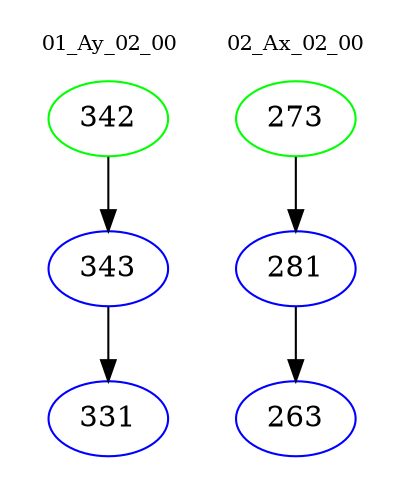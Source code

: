 digraph{
subgraph cluster_0 {
color = white
label = "01_Ay_02_00";
fontsize=10;
T0_342 [label="342", color="green"]
T0_342 -> T0_343 [color="black"]
T0_343 [label="343", color="blue"]
T0_343 -> T0_331 [color="black"]
T0_331 [label="331", color="blue"]
}
subgraph cluster_1 {
color = white
label = "02_Ax_02_00";
fontsize=10;
T1_273 [label="273", color="green"]
T1_273 -> T1_281 [color="black"]
T1_281 [label="281", color="blue"]
T1_281 -> T1_263 [color="black"]
T1_263 [label="263", color="blue"]
}
}
